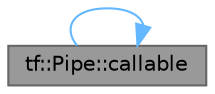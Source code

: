 digraph "tf::Pipe::callable"
{
 // LATEX_PDF_SIZE
  bgcolor="transparent";
  edge [fontname=Helvetica,fontsize=10,labelfontname=Helvetica,labelfontsize=10];
  node [fontname=Helvetica,fontsize=10,shape=box,height=0.2,width=0.4];
  rankdir="LR";
  Node1 [id="Node000001",label="tf::Pipe::callable",height=0.2,width=0.4,color="gray40", fillcolor="grey60", style="filled", fontcolor="black",tooltip="assigns a new callable to the pipe"];
  Node1 -> Node1 [id="edge1_Node000001_Node000001",color="steelblue1",style="solid",tooltip=" "];
}
